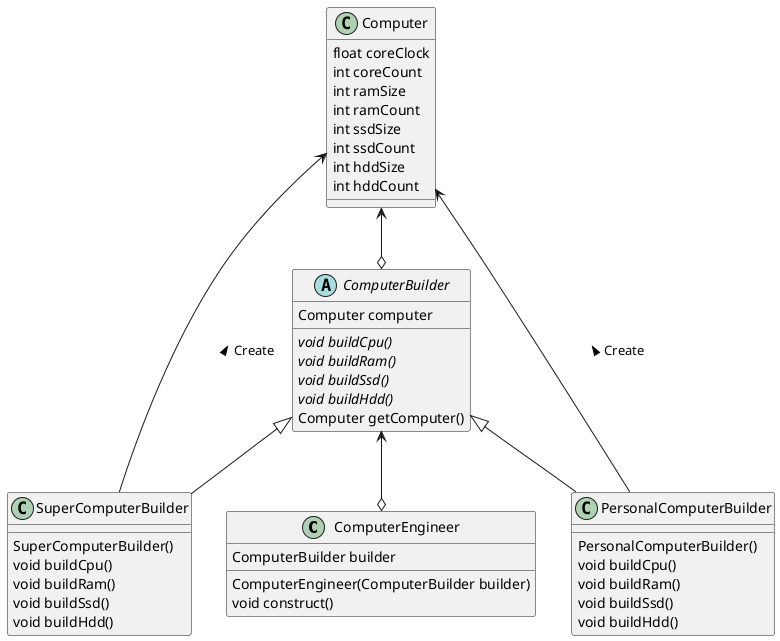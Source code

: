 @startuml

class ComputerEngineer {
	ComputerBuilder builder

	ComputerEngineer(ComputerBuilder builder)
	void construct()
}

abstract class ComputerBuilder {
	Computer computer

	{abstract} void buildCpu()
	{abstract} void buildRam()
	{abstract} void buildSsd()
	{abstract} void buildHdd()
	Computer getComputer()
}

class Computer {
    float coreClock
    int coreCount
    int ramSize
    int ramCount
    int ssdSize
    int ssdCount
    int hddSize
    int hddCount
}

class PersonalComputerBuilder {
	PersonalComputerBuilder()
	void buildCpu()
	void buildRam()
	void buildSsd()
	void buildHdd()
}

class SuperComputerBuilder {
	SuperComputerBuilder()
	void buildCpu()
	void buildRam()
	void buildSsd()
	void buildHdd()
}

Computer <--o ComputerBuilder
ComputerBuilder <--o ComputerEngineer
ComputerBuilder <|-- PersonalComputerBuilder
ComputerBuilder <|-- SuperComputerBuilder
Computer <-- PersonalComputerBuilder : Create <
Computer <-- SuperComputerBuilder : Create <


@enduml